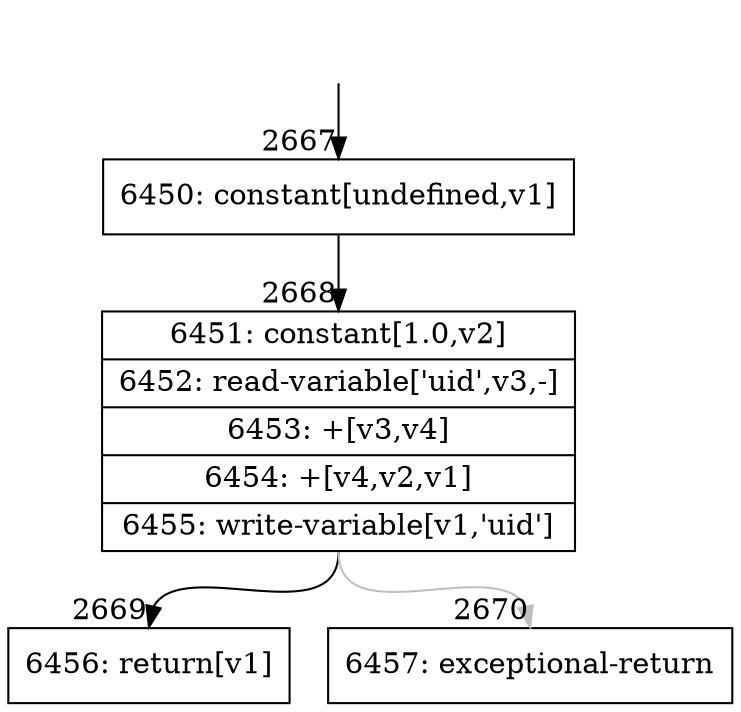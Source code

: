 digraph {
rankdir="TD"
BB_entry214[shape=none,label=""];
BB_entry214 -> BB2667 [tailport=s, headport=n, headlabel="    2667"]
BB2667 [shape=record label="{6450: constant[undefined,v1]}" ] 
BB2667 -> BB2668 [tailport=s, headport=n, headlabel="      2668"]
BB2668 [shape=record label="{6451: constant[1.0,v2]|6452: read-variable['uid',v3,-]|6453: +[v3,v4]|6454: +[v4,v2,v1]|6455: write-variable[v1,'uid']}" ] 
BB2668 -> BB2669 [tailport=s, headport=n, headlabel="      2669"]
BB2668 -> BB2670 [tailport=s, headport=n, color=gray, headlabel="      2670"]
BB2669 [shape=record label="{6456: return[v1]}" ] 
BB2670 [shape=record label="{6457: exceptional-return}" ] 
//#$~ 3589
}
